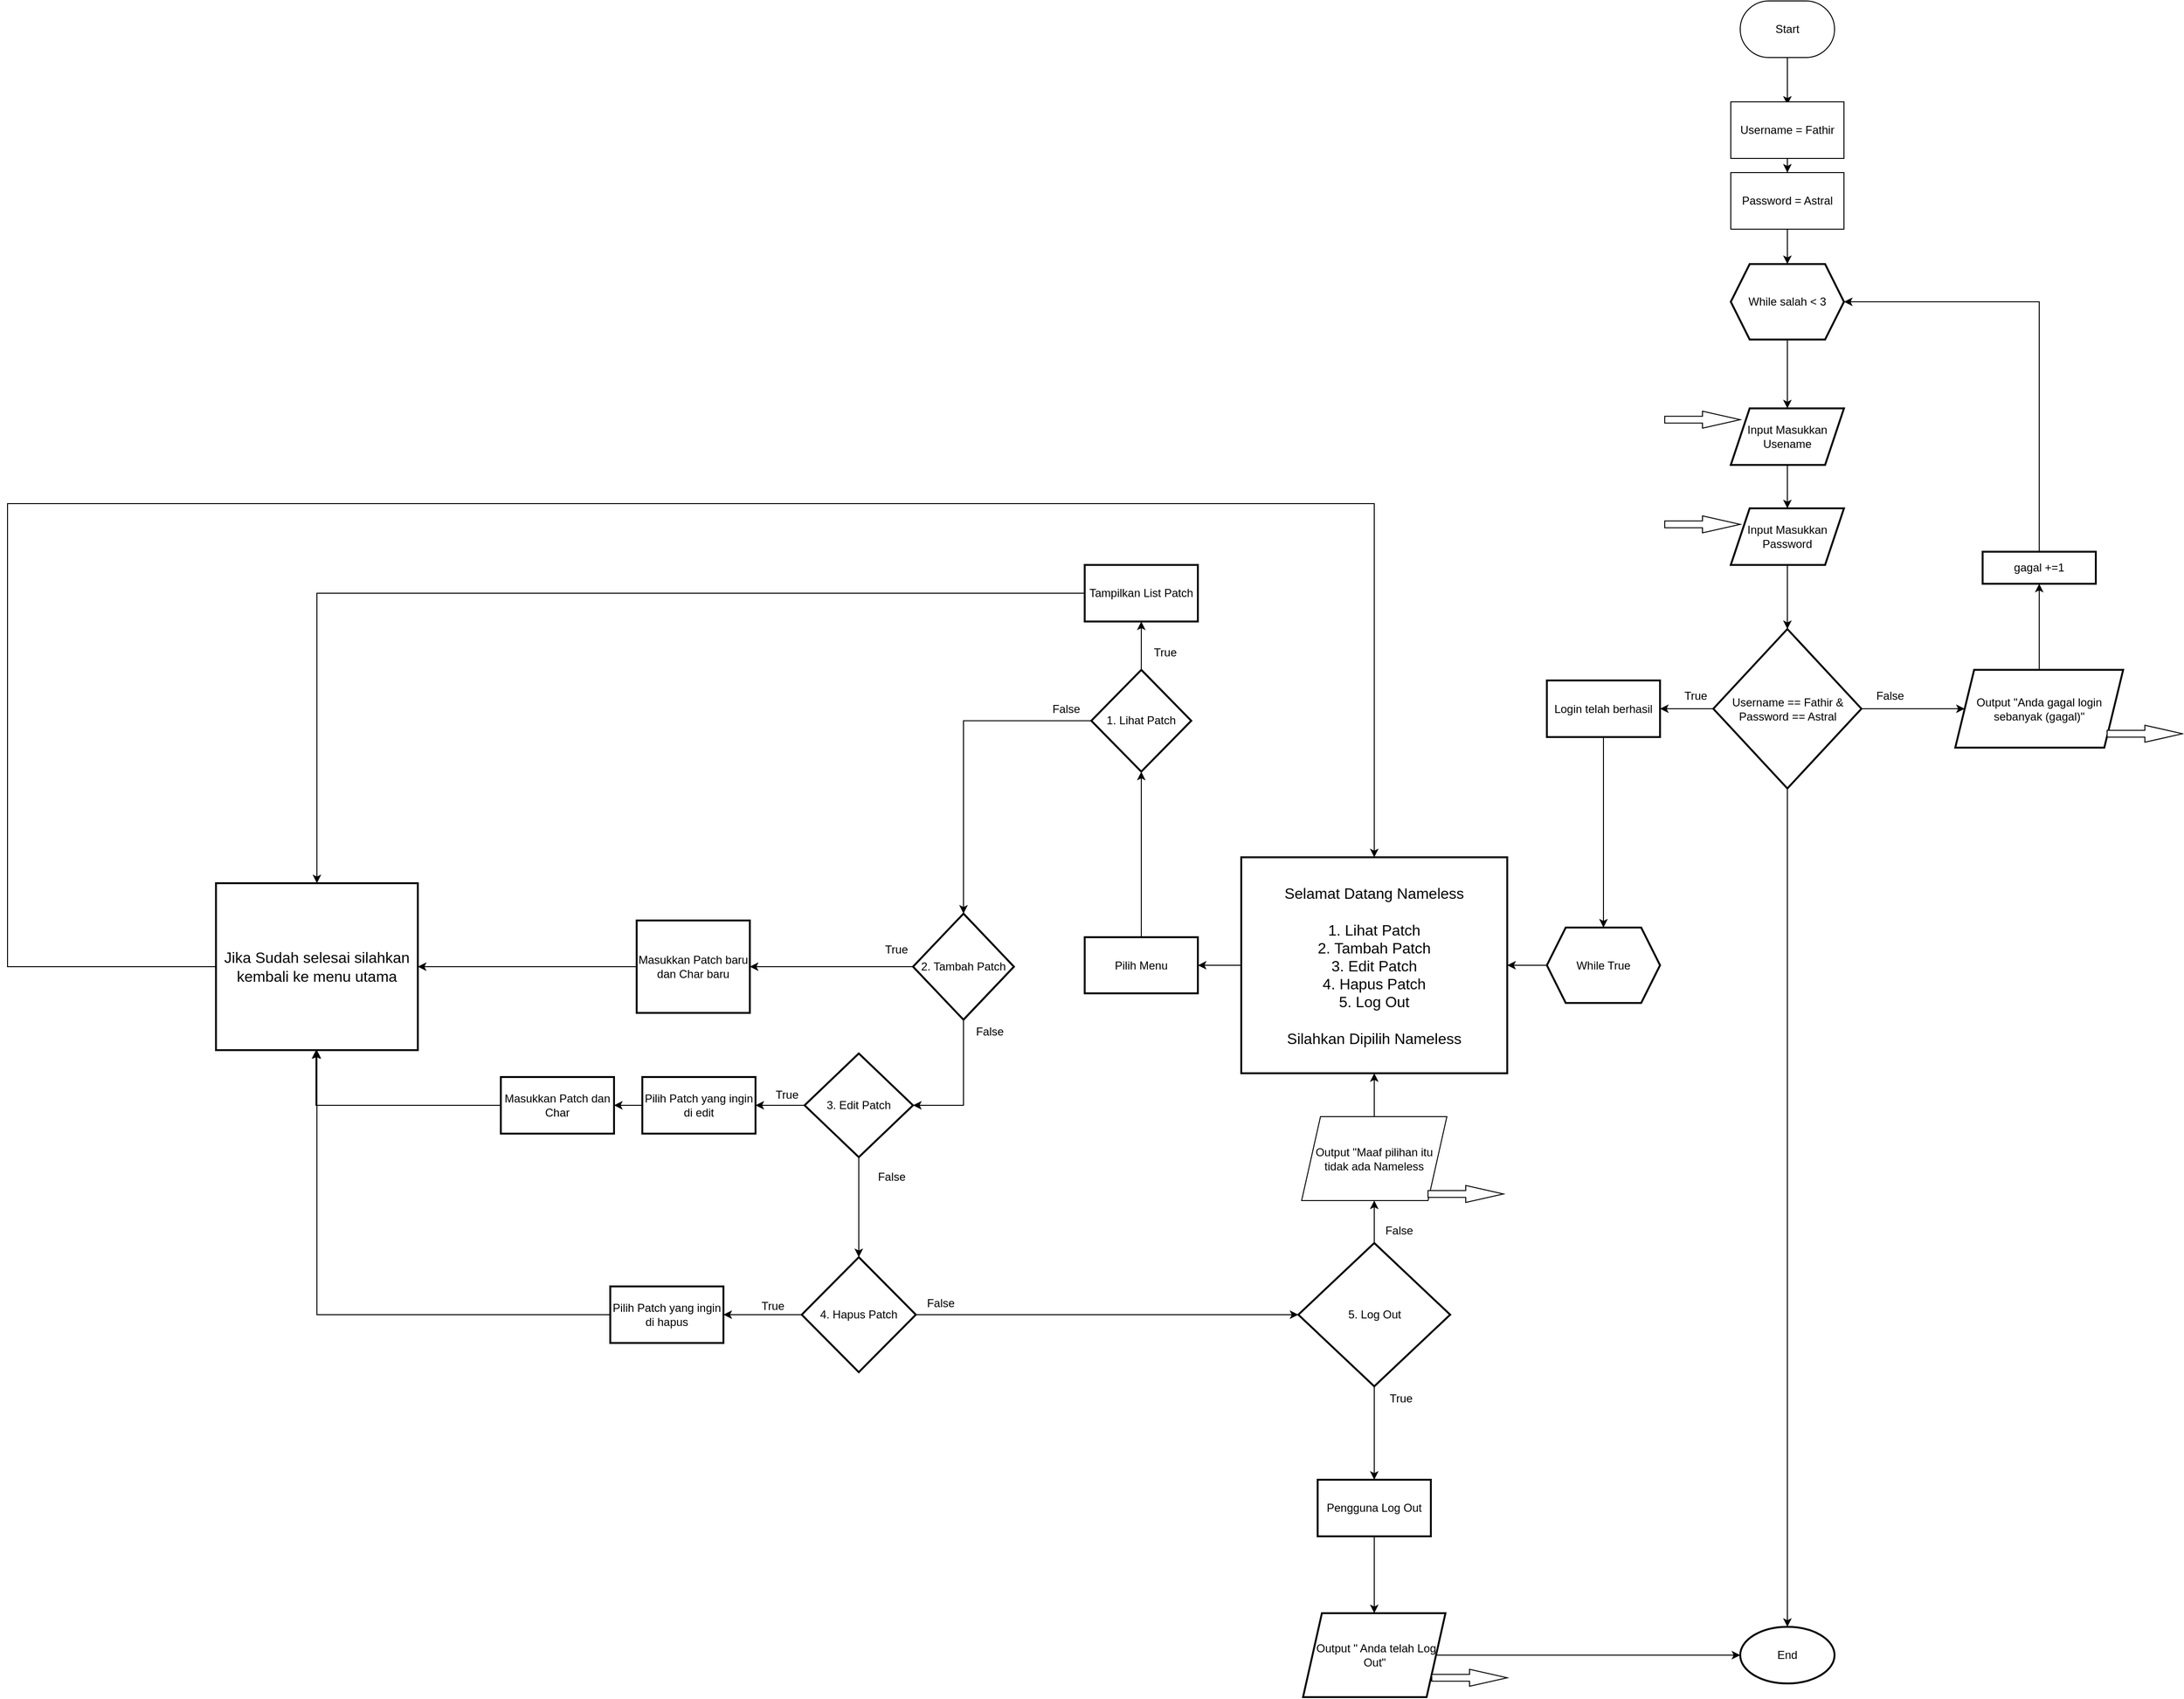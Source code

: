 <mxfile version="24.7.17">
  <diagram name="Page-1" id="VBeCFcQCi9T_GHILuMJh">
    <mxGraphModel dx="2600" dy="637" grid="0" gridSize="10" guides="1" tooltips="1" connect="1" arrows="1" fold="1" page="0" pageScale="1" pageWidth="827" pageHeight="1169" math="0" shadow="0">
      <root>
        <mxCell id="0" />
        <mxCell id="1" parent="0" />
        <mxCell id="9-xj0HzH26JdvxWl1_oL-4" value="" style="edgeStyle=orthogonalEdgeStyle;rounded=0;orthogonalLoop=1;jettySize=auto;html=1;strokeWidth=1;" parent="1" source="9-xj0HzH26JdvxWl1_oL-2" edge="1">
          <mxGeometry relative="1" as="geometry">
            <mxPoint x="600" y="140" as="targetPoint" />
          </mxGeometry>
        </mxCell>
        <mxCell id="9-xj0HzH26JdvxWl1_oL-2" value="Start" style="strokeWidth=1;html=1;shape=mxgraph.flowchart.terminator;whiteSpace=wrap;" parent="1" vertex="1">
          <mxGeometry x="550" y="30" width="100" height="60" as="geometry" />
        </mxCell>
        <mxCell id="9-xj0HzH26JdvxWl1_oL-8" value="" style="edgeStyle=orthogonalEdgeStyle;rounded=0;orthogonalLoop=1;jettySize=auto;html=1;strokeWidth=1;" parent="1" source="9-xj0HzH26JdvxWl1_oL-3" target="9-xj0HzH26JdvxWl1_oL-7" edge="1">
          <mxGeometry relative="1" as="geometry" />
        </mxCell>
        <mxCell id="9-xj0HzH26JdvxWl1_oL-3" value="Username = Fathir" style="whiteSpace=wrap;html=1;strokeWidth=1;" parent="1" vertex="1">
          <mxGeometry x="540" y="137" width="120" height="60" as="geometry" />
        </mxCell>
        <mxCell id="9-xj0HzH26JdvxWl1_oL-10" value="" style="edgeStyle=orthogonalEdgeStyle;rounded=0;orthogonalLoop=1;jettySize=auto;html=1;strokeWidth=1;" parent="1" source="9-xj0HzH26JdvxWl1_oL-7" target="9-xj0HzH26JdvxWl1_oL-9" edge="1">
          <mxGeometry relative="1" as="geometry" />
        </mxCell>
        <mxCell id="9-xj0HzH26JdvxWl1_oL-7" value="Password = Astral" style="whiteSpace=wrap;html=1;strokeWidth=1;" parent="1" vertex="1">
          <mxGeometry x="540" y="212" width="120" height="60" as="geometry" />
        </mxCell>
        <mxCell id="9-xj0HzH26JdvxWl1_oL-12" value="" style="edgeStyle=orthogonalEdgeStyle;rounded=0;orthogonalLoop=1;jettySize=auto;html=1;" parent="1" source="9-xj0HzH26JdvxWl1_oL-9" target="9-xj0HzH26JdvxWl1_oL-11" edge="1">
          <mxGeometry relative="1" as="geometry" />
        </mxCell>
        <mxCell id="9-xj0HzH26JdvxWl1_oL-9" value="While salah &amp;lt; 3" style="shape=hexagon;perimeter=hexagonPerimeter2;whiteSpace=wrap;html=1;fixedSize=1;strokeWidth=2;" parent="1" vertex="1">
          <mxGeometry x="540" y="309" width="120" height="80" as="geometry" />
        </mxCell>
        <mxCell id="9-xj0HzH26JdvxWl1_oL-14" value="" style="edgeStyle=orthogonalEdgeStyle;rounded=0;orthogonalLoop=1;jettySize=auto;html=1;" parent="1" source="9-xj0HzH26JdvxWl1_oL-11" target="9-xj0HzH26JdvxWl1_oL-13" edge="1">
          <mxGeometry relative="1" as="geometry" />
        </mxCell>
        <mxCell id="9-xj0HzH26JdvxWl1_oL-11" value="Input Masukkan Usename" style="shape=parallelogram;perimeter=parallelogramPerimeter;whiteSpace=wrap;html=1;fixedSize=1;strokeWidth=2;" parent="1" vertex="1">
          <mxGeometry x="540" y="462" width="120" height="60" as="geometry" />
        </mxCell>
        <mxCell id="9-xj0HzH26JdvxWl1_oL-16" value="" style="edgeStyle=orthogonalEdgeStyle;rounded=0;orthogonalLoop=1;jettySize=auto;html=1;" parent="1" source="9-xj0HzH26JdvxWl1_oL-13" target="9-xj0HzH26JdvxWl1_oL-15" edge="1">
          <mxGeometry relative="1" as="geometry" />
        </mxCell>
        <mxCell id="9-xj0HzH26JdvxWl1_oL-13" value="Input Masukkan Password" style="shape=parallelogram;perimeter=parallelogramPerimeter;whiteSpace=wrap;html=1;fixedSize=1;strokeWidth=2;" parent="1" vertex="1">
          <mxGeometry x="540" y="568" width="120" height="60" as="geometry" />
        </mxCell>
        <mxCell id="4jNs-bCMroPG4ZCpSTtw-2" value="" style="edgeStyle=orthogonalEdgeStyle;rounded=0;orthogonalLoop=1;jettySize=auto;html=1;" parent="1" source="9-xj0HzH26JdvxWl1_oL-15" target="4jNs-bCMroPG4ZCpSTtw-1" edge="1">
          <mxGeometry relative="1" as="geometry" />
        </mxCell>
        <mxCell id="4jNs-bCMroPG4ZCpSTtw-15" value="" style="edgeStyle=orthogonalEdgeStyle;rounded=0;orthogonalLoop=1;jettySize=auto;html=1;entryX=0.5;entryY=0;entryDx=0;entryDy=0;entryPerimeter=0;" parent="1" source="9-xj0HzH26JdvxWl1_oL-15" target="4jNs-bCMroPG4ZCpSTtw-16" edge="1">
          <mxGeometry relative="1" as="geometry">
            <mxPoint x="600" y="1599" as="targetPoint" />
          </mxGeometry>
        </mxCell>
        <mxCell id="4jNs-bCMroPG4ZCpSTtw-18" value="" style="edgeStyle=orthogonalEdgeStyle;rounded=0;orthogonalLoop=1;jettySize=auto;html=1;" parent="1" source="9-xj0HzH26JdvxWl1_oL-15" target="4jNs-bCMroPG4ZCpSTtw-17" edge="1">
          <mxGeometry relative="1" as="geometry" />
        </mxCell>
        <mxCell id="9-xj0HzH26JdvxWl1_oL-15" value="Username == Fathir &amp;amp; Password == Astral" style="rhombus;whiteSpace=wrap;html=1;strokeWidth=2;" parent="1" vertex="1">
          <mxGeometry x="521.5" y="696" width="157" height="169" as="geometry" />
        </mxCell>
        <mxCell id="4jNs-bCMroPG4ZCpSTtw-7" value="" style="edgeStyle=orthogonalEdgeStyle;rounded=0;orthogonalLoop=1;jettySize=auto;html=1;" parent="1" source="4jNs-bCMroPG4ZCpSTtw-1" target="4jNs-bCMroPG4ZCpSTtw-6" edge="1">
          <mxGeometry relative="1" as="geometry" />
        </mxCell>
        <mxCell id="4jNs-bCMroPG4ZCpSTtw-1" value="Output &quot;Anda gagal login sebanyak (gagal)&quot;" style="shape=parallelogram;perimeter=parallelogramPerimeter;whiteSpace=wrap;html=1;fixedSize=1;strokeWidth=2;" parent="1" vertex="1">
          <mxGeometry x="778" y="739.25" width="178" height="82.5" as="geometry" />
        </mxCell>
        <mxCell id="4jNs-bCMroPG4ZCpSTtw-3" value="" style="html=1;shadow=0;dashed=0;align=center;verticalAlign=middle;shape=mxgraph.arrows2.arrow;dy=0.6;dx=40;notch=0;" parent="1" vertex="1">
          <mxGeometry x="470" y="465" width="80" height="18" as="geometry" />
        </mxCell>
        <mxCell id="4jNs-bCMroPG4ZCpSTtw-4" value="" style="html=1;shadow=0;dashed=0;align=center;verticalAlign=middle;shape=mxgraph.arrows2.arrow;dy=0.6;dx=40;notch=0;" parent="1" vertex="1">
          <mxGeometry x="470" y="576" width="80" height="18" as="geometry" />
        </mxCell>
        <mxCell id="4jNs-bCMroPG4ZCpSTtw-5" value="" style="html=1;shadow=0;dashed=0;align=center;verticalAlign=middle;shape=mxgraph.arrows2.arrow;dy=0.6;dx=40;notch=0;" parent="1" vertex="1">
          <mxGeometry x="939" y="798" width="80" height="18" as="geometry" />
        </mxCell>
        <mxCell id="4jNs-bCMroPG4ZCpSTtw-9" value="" style="edgeStyle=orthogonalEdgeStyle;rounded=0;orthogonalLoop=1;jettySize=auto;html=1;entryX=1;entryY=0.5;entryDx=0;entryDy=0;" parent="1" source="4jNs-bCMroPG4ZCpSTtw-6" target="9-xj0HzH26JdvxWl1_oL-9" edge="1">
          <mxGeometry relative="1" as="geometry">
            <mxPoint x="683" y="346" as="targetPoint" />
            <Array as="points">
              <mxPoint x="867" y="349" />
            </Array>
          </mxGeometry>
        </mxCell>
        <mxCell id="4jNs-bCMroPG4ZCpSTtw-6" value="gagal +=1" style="whiteSpace=wrap;html=1;strokeWidth=2;" parent="1" vertex="1">
          <mxGeometry x="807" y="614" width="120" height="34" as="geometry" />
        </mxCell>
        <mxCell id="4jNs-bCMroPG4ZCpSTtw-10" value="False" style="text;html=1;align=center;verticalAlign=middle;whiteSpace=wrap;rounded=0;" parent="1" vertex="1">
          <mxGeometry x="678.5" y="752" width="60" height="30" as="geometry" />
        </mxCell>
        <mxCell id="4jNs-bCMroPG4ZCpSTtw-16" value="End" style="strokeWidth=2;html=1;shape=mxgraph.flowchart.start_1;whiteSpace=wrap;" parent="1" vertex="1">
          <mxGeometry x="550" y="1754" width="100" height="60" as="geometry" />
        </mxCell>
        <mxCell id="4jNs-bCMroPG4ZCpSTtw-20" value="" style="edgeStyle=orthogonalEdgeStyle;rounded=0;orthogonalLoop=1;jettySize=auto;html=1;" parent="1" source="4jNs-bCMroPG4ZCpSTtw-17" target="4jNs-bCMroPG4ZCpSTtw-19" edge="1">
          <mxGeometry relative="1" as="geometry" />
        </mxCell>
        <mxCell id="4jNs-bCMroPG4ZCpSTtw-17" value="Login telah berhasil" style="whiteSpace=wrap;html=1;strokeWidth=2;" parent="1" vertex="1">
          <mxGeometry x="345" y="750.5" width="120" height="60" as="geometry" />
        </mxCell>
        <mxCell id="4jNs-bCMroPG4ZCpSTtw-22" value="" style="edgeStyle=orthogonalEdgeStyle;rounded=0;orthogonalLoop=1;jettySize=auto;html=1;" parent="1" source="4jNs-bCMroPG4ZCpSTtw-19" target="4jNs-bCMroPG4ZCpSTtw-21" edge="1">
          <mxGeometry relative="1" as="geometry" />
        </mxCell>
        <mxCell id="4jNs-bCMroPG4ZCpSTtw-19" value="While True" style="shape=hexagon;perimeter=hexagonPerimeter2;whiteSpace=wrap;html=1;fixedSize=1;strokeWidth=2;" parent="1" vertex="1">
          <mxGeometry x="345" y="1012.5" width="120" height="80" as="geometry" />
        </mxCell>
        <mxCell id="4jNs-bCMroPG4ZCpSTtw-24" value="" style="edgeStyle=orthogonalEdgeStyle;rounded=0;orthogonalLoop=1;jettySize=auto;html=1;" parent="1" source="4jNs-bCMroPG4ZCpSTtw-21" target="4jNs-bCMroPG4ZCpSTtw-23" edge="1">
          <mxGeometry relative="1" as="geometry" />
        </mxCell>
        <mxCell id="4jNs-bCMroPG4ZCpSTtw-21" value="&lt;font style=&quot;font-size: 16px;&quot;&gt;Selamat Datang Nameless&lt;br&gt;&lt;br&gt;&lt;/font&gt;&lt;div style=&quot;line-height: 120%; font-size: 16px;&quot;&gt;&lt;font style=&quot;font-size: 16px;&quot;&gt;1. Lihat Patch&lt;br&gt;2. Tambah Patch&lt;br&gt;3. Edit Patch&lt;br&gt;4. Hapus Patch&lt;br&gt;5. Log Out&lt;br&gt;&lt;br&gt;Silahkan Dipilih Nameless&lt;/font&gt;&lt;/div&gt;" style="whiteSpace=wrap;html=1;strokeWidth=2;" parent="1" vertex="1">
          <mxGeometry x="21" y="938" width="282" height="229" as="geometry" />
        </mxCell>
        <mxCell id="o5zF2iJZm5YbJoPvvIbO-5" style="edgeStyle=orthogonalEdgeStyle;rounded=0;orthogonalLoop=1;jettySize=auto;html=1;" edge="1" parent="1" source="4jNs-bCMroPG4ZCpSTtw-23" target="4jNs-bCMroPG4ZCpSTtw-27">
          <mxGeometry relative="1" as="geometry" />
        </mxCell>
        <mxCell id="4jNs-bCMroPG4ZCpSTtw-23" value="Pilih Menu" style="whiteSpace=wrap;html=1;strokeWidth=2;" parent="1" vertex="1">
          <mxGeometry x="-145" y="1022.75" width="120" height="59.5" as="geometry" />
        </mxCell>
        <mxCell id="4jNs-bCMroPG4ZCpSTtw-45" value="" style="edgeStyle=orthogonalEdgeStyle;rounded=0;orthogonalLoop=1;jettySize=auto;html=1;" parent="1" source="4jNs-bCMroPG4ZCpSTtw-25" target="4jNs-bCMroPG4ZCpSTtw-44" edge="1">
          <mxGeometry relative="1" as="geometry" />
        </mxCell>
        <mxCell id="o5zF2iJZm5YbJoPvvIbO-13" style="edgeStyle=orthogonalEdgeStyle;rounded=0;orthogonalLoop=1;jettySize=auto;html=1;" edge="1" parent="1" source="4jNs-bCMroPG4ZCpSTtw-25" target="4jNs-bCMroPG4ZCpSTtw-55">
          <mxGeometry relative="1" as="geometry" />
        </mxCell>
        <mxCell id="4jNs-bCMroPG4ZCpSTtw-25" value="4. Hapus Patch" style="rhombus;whiteSpace=wrap;html=1;strokeWidth=2;" parent="1" vertex="1">
          <mxGeometry x="-445" y="1362" width="121" height="122" as="geometry" />
        </mxCell>
        <mxCell id="4jNs-bCMroPG4ZCpSTtw-36" value="" style="edgeStyle=orthogonalEdgeStyle;rounded=0;orthogonalLoop=1;jettySize=auto;html=1;" parent="1" source="4jNs-bCMroPG4ZCpSTtw-27" target="4jNs-bCMroPG4ZCpSTtw-35" edge="1">
          <mxGeometry relative="1" as="geometry" />
        </mxCell>
        <mxCell id="o5zF2iJZm5YbJoPvvIbO-3" style="edgeStyle=orthogonalEdgeStyle;rounded=0;orthogonalLoop=1;jettySize=auto;html=1;entryX=0.5;entryY=0;entryDx=0;entryDy=0;" edge="1" parent="1" source="4jNs-bCMroPG4ZCpSTtw-27" target="4jNs-bCMroPG4ZCpSTtw-29">
          <mxGeometry relative="1" as="geometry" />
        </mxCell>
        <mxCell id="4jNs-bCMroPG4ZCpSTtw-27" value="1. Lihat Patch" style="rhombus;whiteSpace=wrap;html=1;strokeWidth=2;" parent="1" vertex="1">
          <mxGeometry x="-138" y="739.25" width="106" height="108" as="geometry" />
        </mxCell>
        <mxCell id="4jNs-bCMroPG4ZCpSTtw-39" value="" style="edgeStyle=orthogonalEdgeStyle;rounded=0;orthogonalLoop=1;jettySize=auto;html=1;" parent="1" source="4jNs-bCMroPG4ZCpSTtw-29" target="4jNs-bCMroPG4ZCpSTtw-38" edge="1">
          <mxGeometry relative="1" as="geometry" />
        </mxCell>
        <mxCell id="4jNs-bCMroPG4ZCpSTtw-29" value="2. Tambah Patch" style="rhombus;whiteSpace=wrap;html=1;strokeWidth=2;" parent="1" vertex="1">
          <mxGeometry x="-327" y="997.75" width="107" height="112.5" as="geometry" />
        </mxCell>
        <mxCell id="4jNs-bCMroPG4ZCpSTtw-41" value="" style="edgeStyle=orthogonalEdgeStyle;rounded=0;orthogonalLoop=1;jettySize=auto;html=1;" parent="1" source="4jNs-bCMroPG4ZCpSTtw-31" target="4jNs-bCMroPG4ZCpSTtw-40" edge="1">
          <mxGeometry relative="1" as="geometry" />
        </mxCell>
        <mxCell id="o5zF2iJZm5YbJoPvvIbO-10" style="edgeStyle=orthogonalEdgeStyle;rounded=0;orthogonalLoop=1;jettySize=auto;html=1;entryX=0.5;entryY=0;entryDx=0;entryDy=0;" edge="1" parent="1" source="4jNs-bCMroPG4ZCpSTtw-31" target="4jNs-bCMroPG4ZCpSTtw-25">
          <mxGeometry relative="1" as="geometry" />
        </mxCell>
        <mxCell id="4jNs-bCMroPG4ZCpSTtw-31" value="3. Edit Patch" style="rhombus;whiteSpace=wrap;html=1;strokeWidth=2;" parent="1" vertex="1">
          <mxGeometry x="-442" y="1146" width="115" height="110" as="geometry" />
        </mxCell>
        <mxCell id="4jNs-bCMroPG4ZCpSTtw-50" style="edgeStyle=orthogonalEdgeStyle;rounded=0;orthogonalLoop=1;jettySize=auto;html=1;entryX=0.5;entryY=0;entryDx=0;entryDy=0;" parent="1" source="4jNs-bCMroPG4ZCpSTtw-35" target="4jNs-bCMroPG4ZCpSTtw-46" edge="1">
          <mxGeometry relative="1" as="geometry" />
        </mxCell>
        <mxCell id="4jNs-bCMroPG4ZCpSTtw-35" value="Tampilkan List Patch" style="whiteSpace=wrap;html=1;strokeWidth=2;" parent="1" vertex="1">
          <mxGeometry x="-145" y="628" width="120" height="60" as="geometry" />
        </mxCell>
        <mxCell id="4jNs-bCMroPG4ZCpSTtw-49" style="edgeStyle=orthogonalEdgeStyle;rounded=0;orthogonalLoop=1;jettySize=auto;html=1;entryX=1;entryY=0.5;entryDx=0;entryDy=0;" parent="1" source="4jNs-bCMroPG4ZCpSTtw-38" target="4jNs-bCMroPG4ZCpSTtw-46" edge="1">
          <mxGeometry relative="1" as="geometry" />
        </mxCell>
        <mxCell id="4jNs-bCMroPG4ZCpSTtw-38" value="Masukkan Patch baru dan Char baru" style="whiteSpace=wrap;html=1;strokeWidth=2;" parent="1" vertex="1">
          <mxGeometry x="-620" y="1005" width="120" height="98" as="geometry" />
        </mxCell>
        <mxCell id="4jNs-bCMroPG4ZCpSTtw-43" value="" style="edgeStyle=orthogonalEdgeStyle;rounded=0;orthogonalLoop=1;jettySize=auto;html=1;" parent="1" source="4jNs-bCMroPG4ZCpSTtw-40" target="4jNs-bCMroPG4ZCpSTtw-42" edge="1">
          <mxGeometry relative="1" as="geometry" />
        </mxCell>
        <mxCell id="4jNs-bCMroPG4ZCpSTtw-40" value="Pilih Patch yang ingin di edit" style="whiteSpace=wrap;html=1;strokeWidth=2;" parent="1" vertex="1">
          <mxGeometry x="-614" y="1171" width="120" height="60" as="geometry" />
        </mxCell>
        <mxCell id="4jNs-bCMroPG4ZCpSTtw-48" value="" style="edgeStyle=orthogonalEdgeStyle;rounded=0;orthogonalLoop=1;jettySize=auto;html=1;" parent="1" source="4jNs-bCMroPG4ZCpSTtw-42" target="4jNs-bCMroPG4ZCpSTtw-46" edge="1">
          <mxGeometry relative="1" as="geometry">
            <Array as="points">
              <mxPoint x="-960" y="1201" />
            </Array>
          </mxGeometry>
        </mxCell>
        <mxCell id="4jNs-bCMroPG4ZCpSTtw-42" value="Masukkan Patch dan Char" style="whiteSpace=wrap;html=1;strokeWidth=2;" parent="1" vertex="1">
          <mxGeometry x="-764" y="1171" width="120" height="60" as="geometry" />
        </mxCell>
        <mxCell id="4jNs-bCMroPG4ZCpSTtw-47" value="" style="edgeStyle=orthogonalEdgeStyle;rounded=0;orthogonalLoop=1;jettySize=auto;html=1;" parent="1" source="4jNs-bCMroPG4ZCpSTtw-44" target="4jNs-bCMroPG4ZCpSTtw-46" edge="1">
          <mxGeometry relative="1" as="geometry" />
        </mxCell>
        <mxCell id="4jNs-bCMroPG4ZCpSTtw-44" value="Pilih Patch yang ingin di hapus" style="whiteSpace=wrap;html=1;strokeWidth=2;" parent="1" vertex="1">
          <mxGeometry x="-648" y="1393" width="120" height="60" as="geometry" />
        </mxCell>
        <mxCell id="4jNs-bCMroPG4ZCpSTtw-51" style="rounded=0;orthogonalLoop=1;jettySize=auto;html=1;edgeStyle=orthogonalEdgeStyle;entryX=0.5;entryY=0;entryDx=0;entryDy=0;" parent="1" source="4jNs-bCMroPG4ZCpSTtw-46" target="4jNs-bCMroPG4ZCpSTtw-21" edge="1">
          <mxGeometry relative="1" as="geometry">
            <mxPoint x="67" y="937" as="targetPoint" />
            <Array as="points">
              <mxPoint x="-1287" y="1054" />
              <mxPoint x="-1287" y="563" />
              <mxPoint x="162" y="563" />
            </Array>
          </mxGeometry>
        </mxCell>
        <mxCell id="4jNs-bCMroPG4ZCpSTtw-46" value="&lt;font style=&quot;font-size: 16px;&quot;&gt;Jika Sudah selesai silahkan kembali ke menu utama&lt;/font&gt;" style="whiteSpace=wrap;html=1;strokeWidth=2;" parent="1" vertex="1">
          <mxGeometry x="-1066" y="965.5" width="214" height="177" as="geometry" />
        </mxCell>
        <mxCell id="4jNs-bCMroPG4ZCpSTtw-58" value="" style="edgeStyle=orthogonalEdgeStyle;rounded=0;orthogonalLoop=1;jettySize=auto;html=1;" parent="1" source="4jNs-bCMroPG4ZCpSTtw-55" target="4jNs-bCMroPG4ZCpSTtw-57" edge="1">
          <mxGeometry relative="1" as="geometry" />
        </mxCell>
        <mxCell id="o5zF2iJZm5YbJoPvvIbO-15" style="edgeStyle=orthogonalEdgeStyle;rounded=0;orthogonalLoop=1;jettySize=auto;html=1;entryX=0.5;entryY=1;entryDx=0;entryDy=0;" edge="1" parent="1" source="o5zF2iJZm5YbJoPvvIbO-19" target="4jNs-bCMroPG4ZCpSTtw-21">
          <mxGeometry relative="1" as="geometry" />
        </mxCell>
        <mxCell id="4jNs-bCMroPG4ZCpSTtw-55" value="5. Log Out" style="rhombus;whiteSpace=wrap;html=1;strokeWidth=2;" parent="1" vertex="1">
          <mxGeometry x="81.5" y="1347" width="161" height="152" as="geometry" />
        </mxCell>
        <mxCell id="4jNs-bCMroPG4ZCpSTtw-60" value="" style="edgeStyle=orthogonalEdgeStyle;rounded=0;orthogonalLoop=1;jettySize=auto;html=1;" parent="1" source="4jNs-bCMroPG4ZCpSTtw-57" target="4jNs-bCMroPG4ZCpSTtw-59" edge="1">
          <mxGeometry relative="1" as="geometry" />
        </mxCell>
        <mxCell id="4jNs-bCMroPG4ZCpSTtw-57" value="Pengguna Log Out" style="whiteSpace=wrap;html=1;strokeWidth=2;" parent="1" vertex="1">
          <mxGeometry x="102" y="1598" width="120" height="60" as="geometry" />
        </mxCell>
        <mxCell id="4jNs-bCMroPG4ZCpSTtw-61" style="edgeStyle=orthogonalEdgeStyle;rounded=0;orthogonalLoop=1;jettySize=auto;html=1;" parent="1" source="4jNs-bCMroPG4ZCpSTtw-59" target="4jNs-bCMroPG4ZCpSTtw-16" edge="1">
          <mxGeometry relative="1" as="geometry" />
        </mxCell>
        <mxCell id="4jNs-bCMroPG4ZCpSTtw-59" value="&amp;nbsp;Output &quot; Anda telah Log Out&quot;" style="shape=parallelogram;perimeter=parallelogramPerimeter;whiteSpace=wrap;html=1;fixedSize=1;strokeWidth=2;" parent="1" vertex="1">
          <mxGeometry x="86.5" y="1739.5" width="151" height="89" as="geometry" />
        </mxCell>
        <mxCell id="4jNs-bCMroPG4ZCpSTtw-62" value="" style="html=1;shadow=0;dashed=0;align=center;verticalAlign=middle;shape=mxgraph.arrows2.arrow;dy=0.6;dx=40;notch=0;" parent="1" vertex="1">
          <mxGeometry x="223" y="1799" width="80" height="18" as="geometry" />
        </mxCell>
        <mxCell id="4jNs-bCMroPG4ZCpSTtw-63" value="True" style="text;html=1;align=center;verticalAlign=middle;whiteSpace=wrap;rounded=0;" parent="1" vertex="1">
          <mxGeometry x="473" y="752" width="60" height="30" as="geometry" />
        </mxCell>
        <mxCell id="o5zF2iJZm5YbJoPvvIbO-2" value="True" style="text;html=1;align=center;verticalAlign=middle;resizable=0;points=[];autosize=1;strokeColor=none;fillColor=none;" vertex="1" parent="1">
          <mxGeometry x="-81" y="708" width="42" height="26" as="geometry" />
        </mxCell>
        <mxCell id="o5zF2iJZm5YbJoPvvIbO-4" value="False" style="text;html=1;align=center;verticalAlign=middle;resizable=0;points=[];autosize=1;strokeColor=none;fillColor=none;" vertex="1" parent="1">
          <mxGeometry x="-189" y="767.5" width="47" height="26" as="geometry" />
        </mxCell>
        <mxCell id="o5zF2iJZm5YbJoPvvIbO-6" value="True" style="text;html=1;align=center;verticalAlign=middle;resizable=0;points=[];autosize=1;strokeColor=none;fillColor=none;" vertex="1" parent="1">
          <mxGeometry x="-366" y="1022.75" width="42" height="26" as="geometry" />
        </mxCell>
        <mxCell id="o5zF2iJZm5YbJoPvvIbO-7" style="edgeStyle=orthogonalEdgeStyle;rounded=0;orthogonalLoop=1;jettySize=auto;html=1;entryX=1;entryY=0.5;entryDx=0;entryDy=0;" edge="1" parent="1" source="4jNs-bCMroPG4ZCpSTtw-29" target="4jNs-bCMroPG4ZCpSTtw-31">
          <mxGeometry relative="1" as="geometry">
            <mxPoint x="-284" y="1192" as="targetPoint" />
            <Array as="points">
              <mxPoint x="-274" y="1201" />
            </Array>
          </mxGeometry>
        </mxCell>
        <mxCell id="o5zF2iJZm5YbJoPvvIbO-8" value="False" style="text;html=1;align=center;verticalAlign=middle;resizable=0;points=[];autosize=1;strokeColor=none;fillColor=none;" vertex="1" parent="1">
          <mxGeometry x="-270" y="1110.25" width="47" height="26" as="geometry" />
        </mxCell>
        <mxCell id="o5zF2iJZm5YbJoPvvIbO-9" value="True" style="text;html=1;align=center;verticalAlign=middle;resizable=0;points=[];autosize=1;strokeColor=none;fillColor=none;" vertex="1" parent="1">
          <mxGeometry x="-482" y="1177" width="42" height="26" as="geometry" />
        </mxCell>
        <mxCell id="o5zF2iJZm5YbJoPvvIbO-11" value="False" style="text;html=1;align=center;verticalAlign=middle;resizable=0;points=[];autosize=1;strokeColor=none;fillColor=none;" vertex="1" parent="1">
          <mxGeometry x="-374" y="1264" width="47" height="26" as="geometry" />
        </mxCell>
        <mxCell id="o5zF2iJZm5YbJoPvvIbO-12" value="&lt;div&gt;True&lt;/div&gt;" style="text;html=1;align=center;verticalAlign=middle;resizable=0;points=[];autosize=1;strokeColor=none;fillColor=none;" vertex="1" parent="1">
          <mxGeometry x="-497" y="1401" width="42" height="26" as="geometry" />
        </mxCell>
        <mxCell id="o5zF2iJZm5YbJoPvvIbO-14" value="False" style="text;html=1;align=center;verticalAlign=middle;resizable=0;points=[];autosize=1;strokeColor=none;fillColor=none;" vertex="1" parent="1">
          <mxGeometry x="-322" y="1398" width="47" height="26" as="geometry" />
        </mxCell>
        <mxCell id="o5zF2iJZm5YbJoPvvIbO-16" value="False" style="text;html=1;align=center;verticalAlign=middle;resizable=0;points=[];autosize=1;strokeColor=none;fillColor=none;" vertex="1" parent="1">
          <mxGeometry x="164" y="1321" width="47" height="26" as="geometry" />
        </mxCell>
        <mxCell id="o5zF2iJZm5YbJoPvvIbO-17" value="True" style="text;html=1;align=center;verticalAlign=middle;resizable=0;points=[];autosize=1;strokeColor=none;fillColor=none;" vertex="1" parent="1">
          <mxGeometry x="169" y="1499" width="42" height="26" as="geometry" />
        </mxCell>
        <mxCell id="o5zF2iJZm5YbJoPvvIbO-20" value="" style="edgeStyle=orthogonalEdgeStyle;rounded=0;orthogonalLoop=1;jettySize=auto;html=1;entryX=0.5;entryY=1;entryDx=0;entryDy=0;" edge="1" parent="1" source="4jNs-bCMroPG4ZCpSTtw-55" target="o5zF2iJZm5YbJoPvvIbO-19">
          <mxGeometry relative="1" as="geometry">
            <mxPoint x="162" y="1347" as="sourcePoint" />
            <mxPoint x="162" y="1167" as="targetPoint" />
          </mxGeometry>
        </mxCell>
        <mxCell id="o5zF2iJZm5YbJoPvvIbO-19" value="Output &quot;Maaf pilihan itu tidak ada Nameless" style="shape=parallelogram;perimeter=parallelogramPerimeter;whiteSpace=wrap;html=1;fixedSize=1;" vertex="1" parent="1">
          <mxGeometry x="85" y="1213" width="154" height="89" as="geometry" />
        </mxCell>
        <mxCell id="o5zF2iJZm5YbJoPvvIbO-21" value="" style="html=1;shadow=0;dashed=0;align=center;verticalAlign=middle;shape=mxgraph.arrows2.arrow;dy=0.6;dx=40;notch=0;" vertex="1" parent="1">
          <mxGeometry x="219" y="1286" width="80" height="18" as="geometry" />
        </mxCell>
      </root>
    </mxGraphModel>
  </diagram>
</mxfile>
